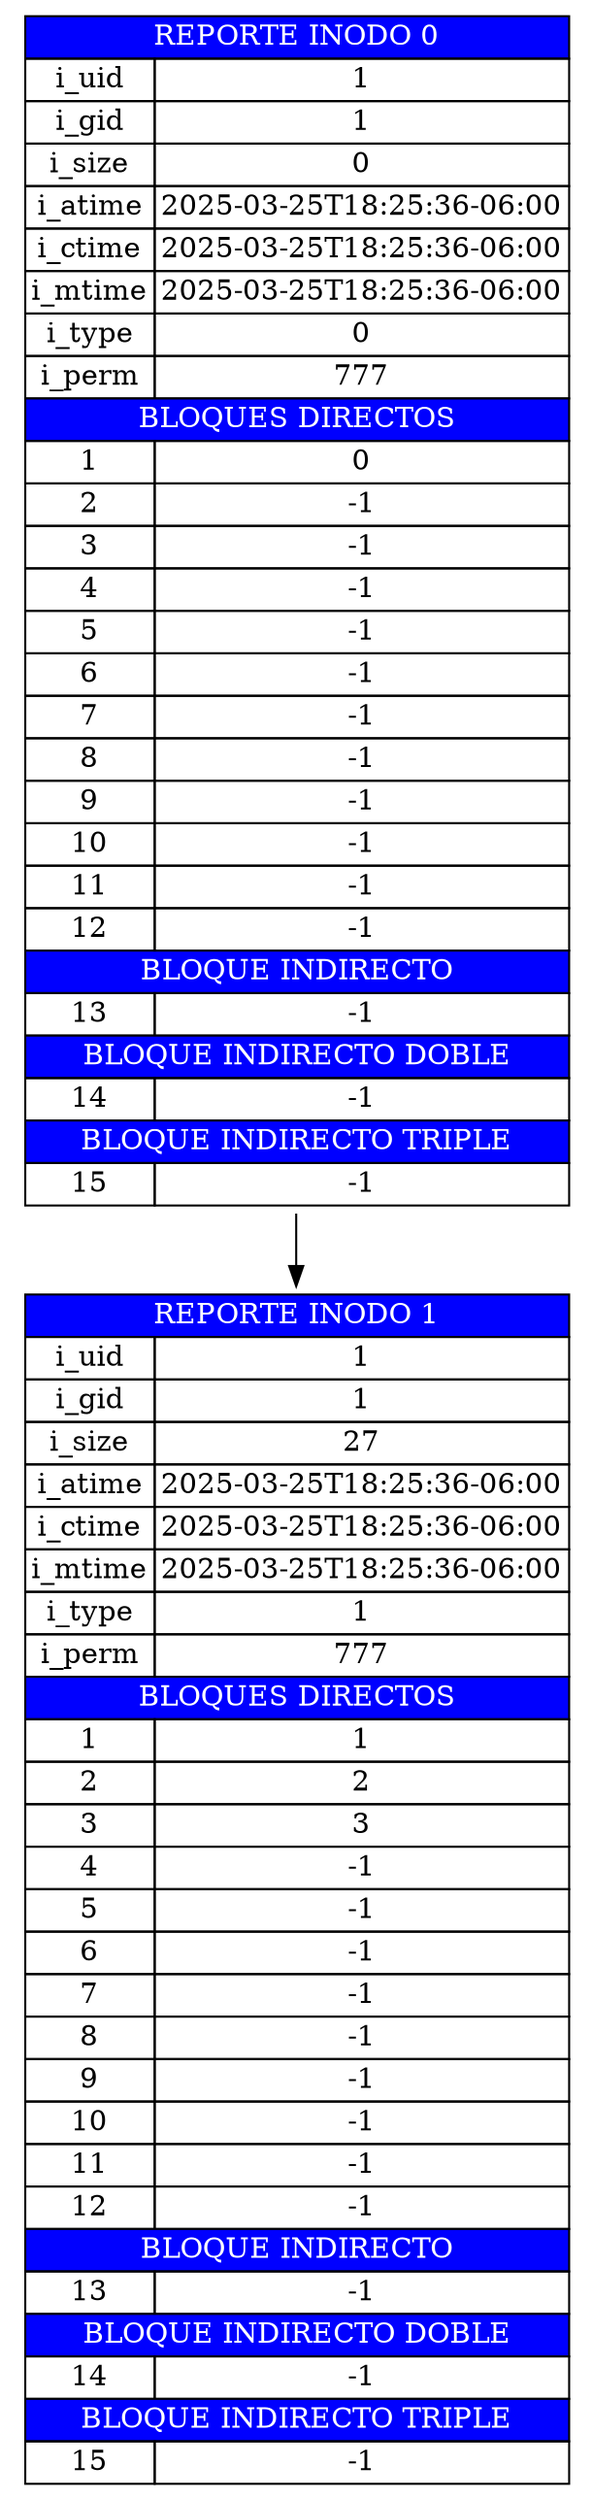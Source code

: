 digraph G {
        node [shape=plaintext]
    inode0 [label=<
            <table border="0" cellborder="1" cellspacing="0">
                <tr><td colspan="2" bgcolor="#0000FF"><font color="white"> REPORTE INODO 0 </font></td></tr>
                <tr><td>i_uid</td><td>1</td></tr>
                <tr><td>i_gid</td><td>1</td></tr>
                <tr><td>i_size</td><td>0</td></tr>
                <tr><td>i_atime</td><td>2025-03-25T18:25:36-06:00</td></tr>
                <tr><td>i_ctime</td><td>2025-03-25T18:25:36-06:00</td></tr>
                <tr><td>i_mtime</td><td>2025-03-25T18:25:36-06:00</td></tr>
                <tr><td>i_type</td><td>0</td></tr>
                <tr><td>i_perm</td><td>777</td></tr>
                <tr><td colspan="2" bgcolor="#0000FF"><font color="white"> BLOQUES DIRECTOS </font></td></tr>
            <tr><td>1</td><td>0</td></tr><tr><td>2</td><td>-1</td></tr><tr><td>3</td><td>-1</td></tr><tr><td>4</td><td>-1</td></tr><tr><td>5</td><td>-1</td></tr><tr><td>6</td><td>-1</td></tr><tr><td>7</td><td>-1</td></tr><tr><td>8</td><td>-1</td></tr><tr><td>9</td><td>-1</td></tr><tr><td>10</td><td>-1</td></tr><tr><td>11</td><td>-1</td></tr><tr><td>12</td><td>-1</td></tr>
                <tr><td colspan="2" bgcolor="#0000FF"><font color="white"> BLOQUE INDIRECTO </font></td></tr>
                <tr><td>13</td><td>-1</td></tr>
                <tr><td colspan="2" bgcolor="#0000FF"><font color="white"> BLOQUE INDIRECTO DOBLE </font></td></tr>
                <tr><td>14</td><td>-1</td></tr>
                <tr><td colspan="2" bgcolor="#0000FF"><font color="white"> BLOQUE INDIRECTO TRIPLE </font></td></tr>
                <tr><td>15</td><td>-1</td></tr>
            </table>>];
        inode0 -> inode1;
inode1 [label=<
            <table border="0" cellborder="1" cellspacing="0">
                <tr><td colspan="2" bgcolor="#0000FF"><font color="white"> REPORTE INODO 1 </font></td></tr>
                <tr><td>i_uid</td><td>1</td></tr>
                <tr><td>i_gid</td><td>1</td></tr>
                <tr><td>i_size</td><td>27</td></tr>
                <tr><td>i_atime</td><td>2025-03-25T18:25:36-06:00</td></tr>
                <tr><td>i_ctime</td><td>2025-03-25T18:25:36-06:00</td></tr>
                <tr><td>i_mtime</td><td>2025-03-25T18:25:36-06:00</td></tr>
                <tr><td>i_type</td><td>1</td></tr>
                <tr><td>i_perm</td><td>777</td></tr>
                <tr><td colspan="2" bgcolor="#0000FF"><font color="white"> BLOQUES DIRECTOS </font></td></tr>
            <tr><td>1</td><td>1</td></tr><tr><td>2</td><td>2</td></tr><tr><td>3</td><td>3</td></tr><tr><td>4</td><td>-1</td></tr><tr><td>5</td><td>-1</td></tr><tr><td>6</td><td>-1</td></tr><tr><td>7</td><td>-1</td></tr><tr><td>8</td><td>-1</td></tr><tr><td>9</td><td>-1</td></tr><tr><td>10</td><td>-1</td></tr><tr><td>11</td><td>-1</td></tr><tr><td>12</td><td>-1</td></tr>
                <tr><td colspan="2" bgcolor="#0000FF"><font color="white"> BLOQUE INDIRECTO </font></td></tr>
                <tr><td>13</td><td>-1</td></tr>
                <tr><td colspan="2" bgcolor="#0000FF"><font color="white"> BLOQUE INDIRECTO DOBLE </font></td></tr>
                <tr><td>14</td><td>-1</td></tr>
                <tr><td colspan="2" bgcolor="#0000FF"><font color="white"> BLOQUE INDIRECTO TRIPLE </font></td></tr>
                <tr><td>15</td><td>-1</td></tr>
            </table>>];
        }
